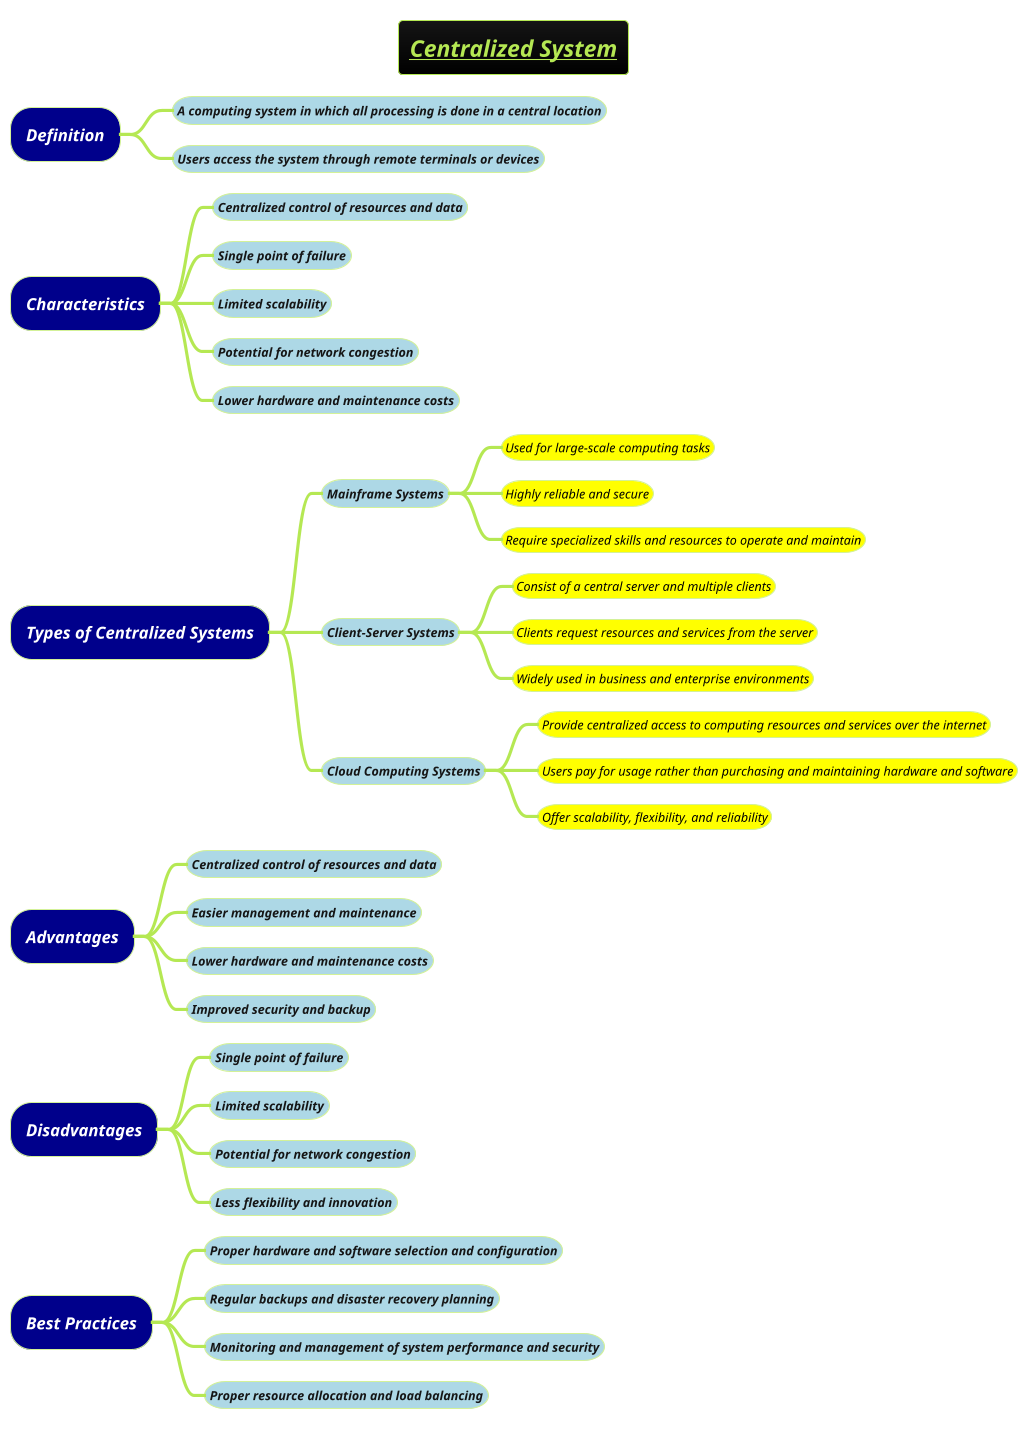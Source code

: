 @startmindmap
title =<i><b><u><size:18>Centralized System
!theme hacker






*[#darkblue] <i><color:white>Definition
**[#lightblue] <i><color #blac><size:12>A computing system in which all processing is done in a central location
**[#lightblue] <i><color #blac><size:12>Users access the system through remote terminals or devices

*[#darkblue] <i><color:white>Characteristics
**[#lightblue] <i><color #blac><size:12>Centralized control of resources and data
**[#lightblue] <i><color #blac><size:12>Single point of failure
**[#lightblue] <i><color #blac><size:12>Limited scalability
**[#lightblue] <i><color #blac><size:12>Potential for network congestion
**[#lightblue] <i><color #blac><size:12>Lower hardware and maintenance costs

*[#darkblue] <i><color:white>Types of Centralized Systems
**[#lightblue] <i><color #blac><size:12>Mainframe Systems
***[#yellow] <i><color #black><size:12>Used for large-scale computing tasks
***[#yellow] <i><color #black><size:12>Highly reliable and secure
***[#yellow] <i><color #black><size:12>Require specialized skills and resources to operate and maintain
**[#lightblue] <i><color #blac><size:12>Client-Server Systems
***[#yellow] <i><color #black><size:12>Consist of a central server and multiple clients
***[#yellow] <i><color #black><size:12>Clients request resources and services from the server
***[#yellow] <i><color #black><size:12>Widely used in business and enterprise environments
**[#lightblue] <i><color #blac><size:12>Cloud Computing Systems
***[#yellow] <i><color #black><size:12>Provide centralized access to computing resources and services over the internet
***[#yellow] <i><color #black><size:12>Users pay for usage rather than purchasing and maintaining hardware and software
***[#yellow] <i><color #black><size:12>Offer scalability, flexibility, and reliability

*[#darkblue] <i><color:white>Advantages
**[#lightblue] <i><color #blac><size:12>Centralized control of resources and data
**[#lightblue] <i><color #blac><size:12>Easier management and maintenance
**[#lightblue] <i><color #blac><size:12>Lower hardware and maintenance costs
**[#lightblue] <i><color #blac><size:12>Improved security and backup

*[#darkblue] <i><color:white>Disadvantages
**[#lightblue] <i><color #blac><size:12>Single point of failure
**[#lightblue] <i><color #blac><size:12>Limited scalability
**[#lightblue] <i><color #blac><size:12>Potential for network congestion
**[#lightblue] <i><color #blac><size:12>Less flexibility and innovation

*[#darkblue] <i><color:white>Best Practices
**[#lightblue] <i><color #blac><size:12>Proper hardware and software selection and configuration
**[#lightblue] <i><color #blac><size:12>Regular backups and disaster recovery planning
**[#lightblue] <i><color #blac><size:12>Monitoring and management of system performance and security
**[#lightblue] <i><color #blac><size:12>Proper resource allocation and load balancing
@endmindmap